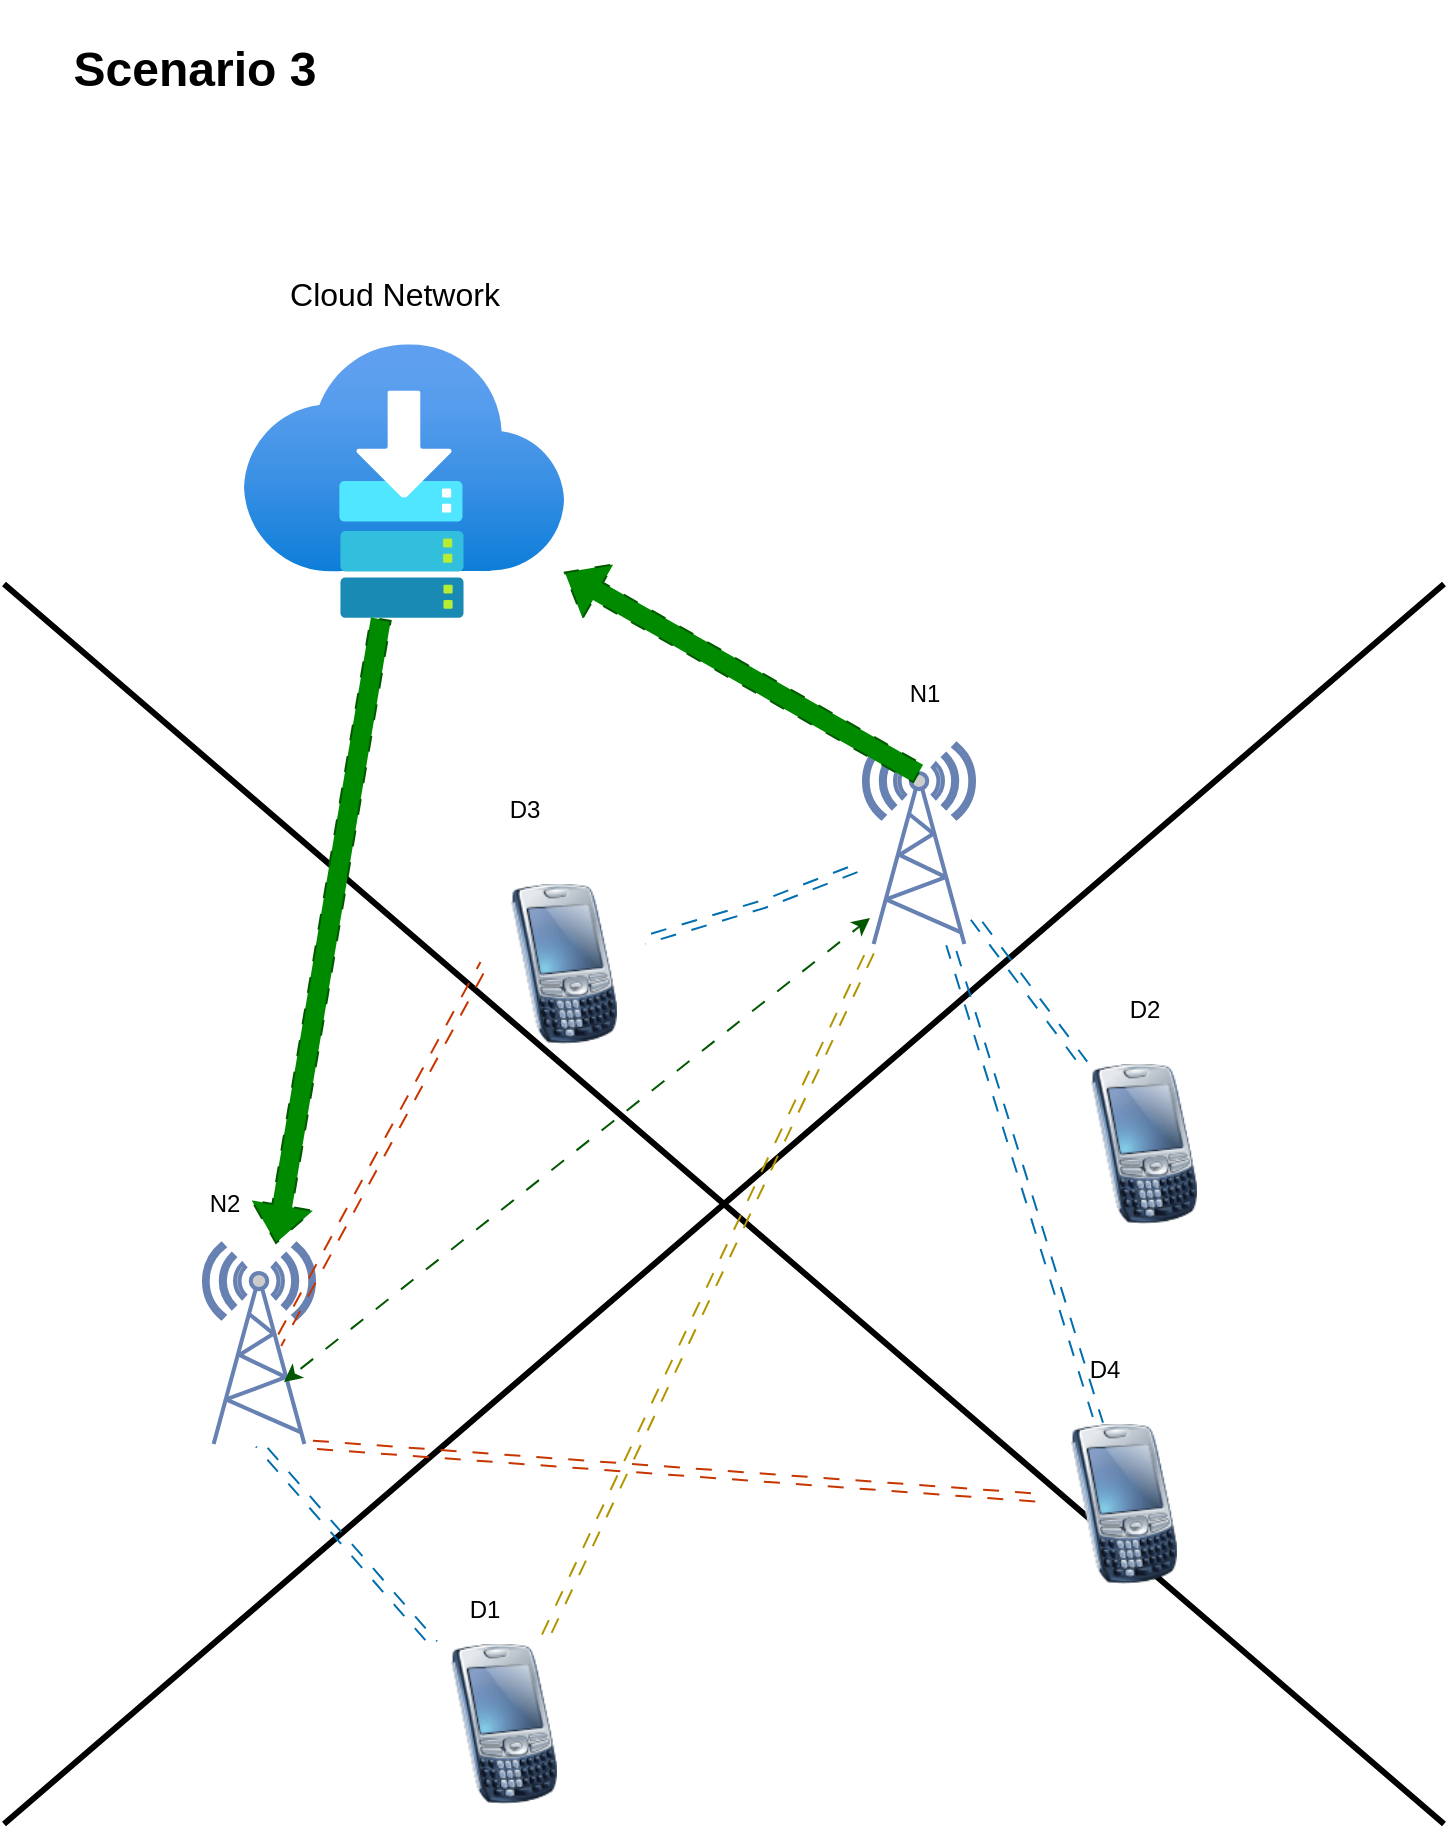 <mxfile version="22.1.16" type="github">
  <diagram name="Page-1" id="hBEzg2tL_AjR1U4XjeaW">
    <mxGraphModel dx="2074" dy="1194" grid="1" gridSize="10" guides="1" tooltips="1" connect="1" arrows="1" fold="1" page="1" pageScale="1" pageWidth="850" pageHeight="1100" math="0" shadow="0">
      <root>
        <mxCell id="0" />
        <mxCell id="1" parent="0" />
        <mxCell id="vGhaO1nlTn815rbIjWJF-1" value="" style="shape=umlDestroy;whiteSpace=wrap;html=1;strokeWidth=3;targetShapes=umlLifeline;" parent="1" vertex="1">
          <mxGeometry x="70" y="350" width="720" height="620" as="geometry" />
        </mxCell>
        <mxCell id="vGhaO1nlTn815rbIjWJF-3" value="" style="fontColor=#0066CC;verticalAlign=top;verticalLabelPosition=bottom;labelPosition=center;align=center;html=1;outlineConnect=0;fillColor=#CCCCCC;strokeColor=#6881B3;gradientColor=none;gradientDirection=north;strokeWidth=2;shape=mxgraph.networks.radio_tower;" parent="1" vertex="1">
          <mxGeometry x="170" y="680" width="55" height="100" as="geometry" />
        </mxCell>
        <mxCell id="vGhaO1nlTn815rbIjWJF-15" style="rounded=0;orthogonalLoop=1;jettySize=auto;html=1;flowAnimation=1;fillColor=#1ba1e2;strokeColor=#006EAF;shape=link;" parent="1" source="vGhaO1nlTn815rbIjWJF-4" target="vGhaO1nlTn815rbIjWJF-10" edge="1">
          <mxGeometry relative="1" as="geometry">
            <Array as="points">
              <mxPoint x="450" y="510" />
            </Array>
          </mxGeometry>
        </mxCell>
        <mxCell id="vGhaO1nlTn815rbIjWJF-4" value="" style="fontColor=#0066CC;verticalAlign=top;verticalLabelPosition=bottom;labelPosition=center;align=center;html=1;outlineConnect=0;fillColor=#CCCCCC;strokeColor=#6881B3;gradientColor=none;gradientDirection=north;strokeWidth=2;shape=mxgraph.networks.radio_tower;" parent="1" vertex="1">
          <mxGeometry x="500" y="430" width="55" height="100" as="geometry" />
        </mxCell>
        <mxCell id="vGhaO1nlTn815rbIjWJF-5" value="" style="image;aspect=fixed;html=1;points=[];align=center;fontSize=12;image=img/lib/azure2/general/Service_Bus.svg;" parent="1" vertex="1">
          <mxGeometry x="190" y="230" width="160" height="137.14" as="geometry" />
        </mxCell>
        <mxCell id="vGhaO1nlTn815rbIjWJF-6" style="rounded=0;orthogonalLoop=1;jettySize=auto;html=1;fillColor=#008a00;strokeColor=#005700;flowAnimation=1;exitX=0.5;exitY=0.15;exitDx=0;exitDy=0;exitPerimeter=0;shape=flexArrow;" parent="1" source="vGhaO1nlTn815rbIjWJF-4" target="vGhaO1nlTn815rbIjWJF-5" edge="1">
          <mxGeometry relative="1" as="geometry" />
        </mxCell>
        <mxCell id="vGhaO1nlTn815rbIjWJF-7" style="rounded=0;orthogonalLoop=1;jettySize=auto;html=1;fillColor=#008a00;strokeColor=#005700;flowAnimation=1;shape=flexArrow;" parent="1" source="vGhaO1nlTn815rbIjWJF-5" target="vGhaO1nlTn815rbIjWJF-3" edge="1">
          <mxGeometry relative="1" as="geometry" />
        </mxCell>
        <mxCell id="vGhaO1nlTn815rbIjWJF-16" style="rounded=0;orthogonalLoop=1;jettySize=auto;html=1;flowAnimation=1;noJump=0;fixDash=1;metaEdit=1;fillColor=#1ba1e2;strokeColor=#006EAF;shape=link;" parent="1" source="vGhaO1nlTn815rbIjWJF-8" target="vGhaO1nlTn815rbIjWJF-4" edge="1">
          <mxGeometry relative="1" as="geometry" />
        </mxCell>
        <mxCell id="vGhaO1nlTn815rbIjWJF-8" value="" style="image;html=1;image=img/lib/clip_art/telecommunication/Palm_Treo_128x128.png" parent="1" vertex="1">
          <mxGeometry x="600" y="590" width="80" height="80" as="geometry" />
        </mxCell>
        <mxCell id="vGhaO1nlTn815rbIjWJF-17" style="rounded=0;orthogonalLoop=1;jettySize=auto;html=1;flowAnimation=1;fillColor=#fa6800;strokeColor=#C73500;shape=link;entryX=0.91;entryY=1;entryDx=0;entryDy=0;entryPerimeter=0;" parent="1" source="vGhaO1nlTn815rbIjWJF-9" target="vGhaO1nlTn815rbIjWJF-3" edge="1">
          <mxGeometry relative="1" as="geometry" />
        </mxCell>
        <mxCell id="vGhaO1nlTn815rbIjWJF-18" style="rounded=0;orthogonalLoop=1;jettySize=auto;html=1;fillColor=#1ba1e2;strokeColor=#006EAF;flowAnimation=1;shape=link;" parent="1" source="vGhaO1nlTn815rbIjWJF-9" target="vGhaO1nlTn815rbIjWJF-4" edge="1">
          <mxGeometry relative="1" as="geometry" />
        </mxCell>
        <mxCell id="vGhaO1nlTn815rbIjWJF-9" value="" style="image;html=1;image=img/lib/clip_art/telecommunication/Palm_Treo_128x128.png" parent="1" vertex="1">
          <mxGeometry x="590" y="770" width="80" height="80" as="geometry" />
        </mxCell>
        <mxCell id="vGhaO1nlTn815rbIjWJF-10" value="" style="image;html=1;image=img/lib/clip_art/telecommunication/Palm_Treo_128x128.png;" parent="1" vertex="1">
          <mxGeometry x="310" y="500" width="80" height="80" as="geometry" />
        </mxCell>
        <mxCell id="vGhaO1nlTn815rbIjWJF-14" style="rounded=0;orthogonalLoop=1;jettySize=auto;html=1;flowAnimation=1;fillColor=#1ba1e2;strokeColor=#006EAF;entryX=0.5;entryY=1;entryDx=0;entryDy=0;entryPerimeter=0;shape=link;" parent="1" source="vGhaO1nlTn815rbIjWJF-11" target="vGhaO1nlTn815rbIjWJF-3" edge="1">
          <mxGeometry relative="1" as="geometry" />
        </mxCell>
        <mxCell id="vGhaO1nlTn815rbIjWJF-11" value="" style="image;html=1;image=img/lib/clip_art/telecommunication/Palm_Treo_128x128.png" parent="1" vertex="1">
          <mxGeometry x="280" y="880" width="80" height="80" as="geometry" />
        </mxCell>
        <mxCell id="vGhaO1nlTn815rbIjWJF-12" style="rounded=0;orthogonalLoop=1;jettySize=auto;html=1;exitX=0;exitY=0.5;exitDx=0;exitDy=0;entryX=0.67;entryY=0.5;entryDx=0;entryDy=0;entryPerimeter=0;flowAnimation=1;fillColor=#fa6800;strokeColor=#C73500;shape=link;" parent="1" source="vGhaO1nlTn815rbIjWJF-10" target="vGhaO1nlTn815rbIjWJF-3" edge="1">
          <mxGeometry relative="1" as="geometry" />
        </mxCell>
        <mxCell id="vGhaO1nlTn815rbIjWJF-19" style="rounded=0;orthogonalLoop=1;jettySize=auto;html=1;entryX=0.09;entryY=1;entryDx=0;entryDy=0;entryPerimeter=0;flowAnimation=1;fillColor=#e3c800;strokeColor=#B09500;shape=link;" parent="1" source="vGhaO1nlTn815rbIjWJF-11" target="vGhaO1nlTn815rbIjWJF-4" edge="1">
          <mxGeometry relative="1" as="geometry" />
        </mxCell>
        <mxCell id="7CXfSWnLCRgLzgcbb6M1-1" value="&lt;h1&gt;Scenario 3&lt;/h1&gt;" style="text;html=1;align=center;verticalAlign=middle;resizable=0;points=[];autosize=1;strokeColor=none;fillColor=none;" parent="1" vertex="1">
          <mxGeometry x="95" y="58" width="140" height="70" as="geometry" />
        </mxCell>
        <mxCell id="7CXfSWnLCRgLzgcbb6M1-3" value="D2" style="text;html=1;align=center;verticalAlign=middle;resizable=0;points=[];autosize=1;strokeColor=none;fillColor=none;" parent="1" vertex="1">
          <mxGeometry x="620" y="548" width="40" height="30" as="geometry" />
        </mxCell>
        <mxCell id="7CXfSWnLCRgLzgcbb6M1-4" value="D3" style="text;html=1;align=center;verticalAlign=middle;resizable=0;points=[];autosize=1;strokeColor=none;fillColor=none;" parent="1" vertex="1">
          <mxGeometry x="310" y="448" width="40" height="30" as="geometry" />
        </mxCell>
        <mxCell id="7CXfSWnLCRgLzgcbb6M1-5" value="D4" style="text;html=1;align=center;verticalAlign=middle;resizable=0;points=[];autosize=1;strokeColor=none;fillColor=none;" parent="1" vertex="1">
          <mxGeometry x="600" y="728" width="40" height="30" as="geometry" />
        </mxCell>
        <mxCell id="7CXfSWnLCRgLzgcbb6M1-6" value="D1" style="text;html=1;align=center;verticalAlign=middle;resizable=0;points=[];autosize=1;strokeColor=none;fillColor=none;" parent="1" vertex="1">
          <mxGeometry x="290" y="848" width="40" height="30" as="geometry" />
        </mxCell>
        <mxCell id="7CXfSWnLCRgLzgcbb6M1-8" value="N1" style="text;html=1;align=center;verticalAlign=middle;resizable=0;points=[];autosize=1;strokeColor=none;fillColor=none;" parent="1" vertex="1">
          <mxGeometry x="510" y="390" width="40" height="30" as="geometry" />
        </mxCell>
        <mxCell id="7CXfSWnLCRgLzgcbb6M1-9" value="N2" style="text;html=1;align=center;verticalAlign=middle;resizable=0;points=[];autosize=1;strokeColor=none;fillColor=none;" parent="1" vertex="1">
          <mxGeometry x="160" y="645" width="40" height="30" as="geometry" />
        </mxCell>
        <mxCell id="p6-eZ3kDOOfh-r_s1Edj-1" value="Cloud Network" style="text;html=1;align=center;verticalAlign=middle;resizable=0;points=[];autosize=1;strokeColor=none;fillColor=none;fontSize=16;" vertex="1" parent="1">
          <mxGeometry x="200" y="190" width="130" height="30" as="geometry" />
        </mxCell>
        <mxCell id="p6-eZ3kDOOfh-r_s1Edj-3" value="" style="endArrow=classic;startArrow=classic;html=1;rounded=0;fontSize=12;curved=1;exitX=0.727;exitY=0.69;exitDx=0;exitDy=0;exitPerimeter=0;entryX=0.055;entryY=0.87;entryDx=0;entryDy=0;entryPerimeter=0;flowAnimation=1;fillColor=#008a00;strokeColor=#005700;" edge="1" parent="1" source="vGhaO1nlTn815rbIjWJF-3" target="vGhaO1nlTn815rbIjWJF-4">
          <mxGeometry width="50" height="50" relative="1" as="geometry">
            <mxPoint x="230" y="740" as="sourcePoint" />
            <mxPoint x="280" y="678" as="targetPoint" />
          </mxGeometry>
        </mxCell>
      </root>
    </mxGraphModel>
  </diagram>
</mxfile>
